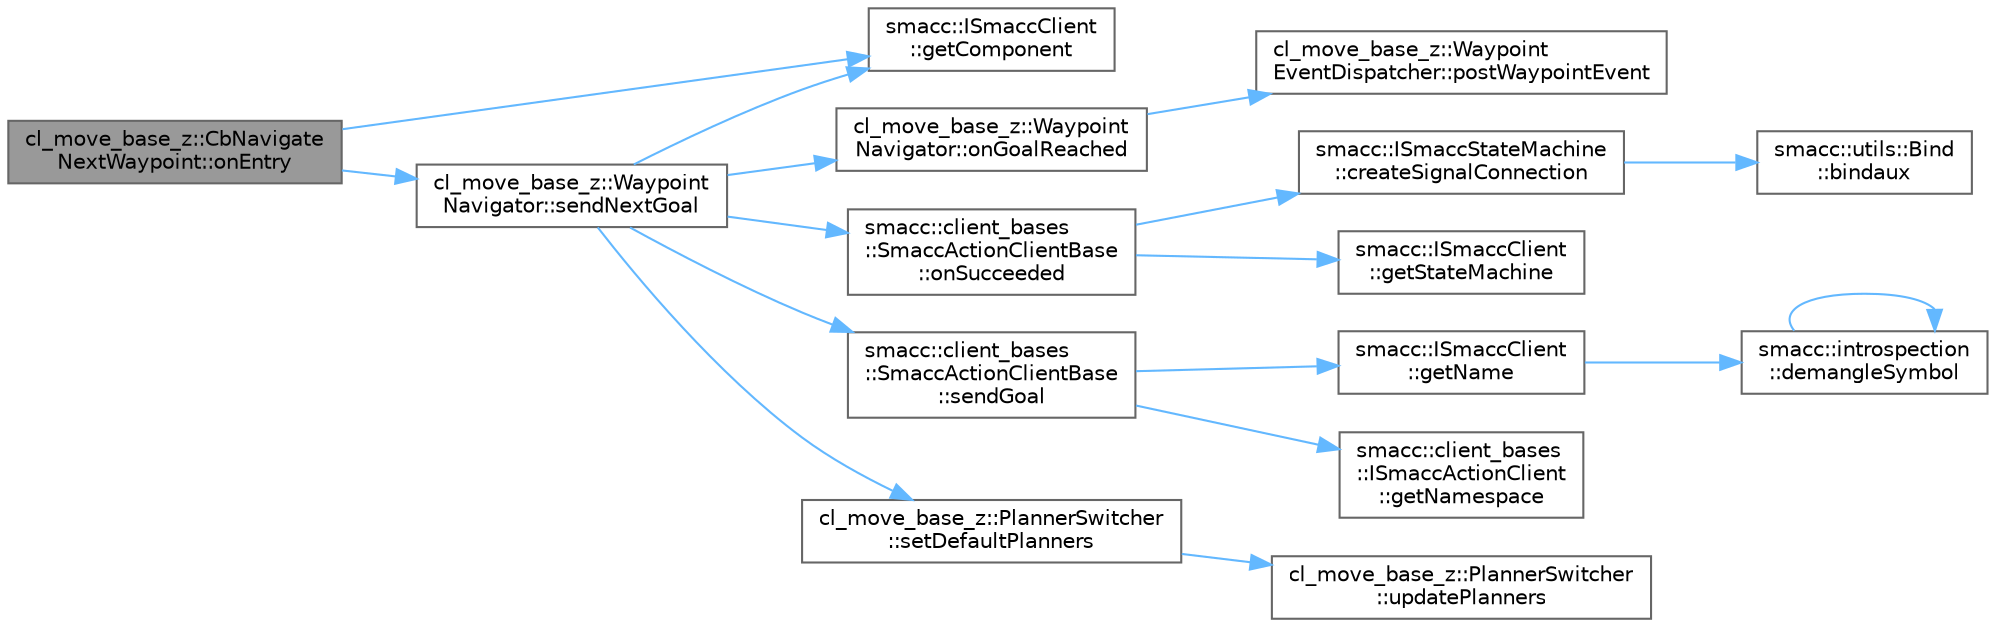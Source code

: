 digraph "cl_move_base_z::CbNavigateNextWaypoint::onEntry"
{
 // LATEX_PDF_SIZE
  bgcolor="transparent";
  edge [fontname=Helvetica,fontsize=10,labelfontname=Helvetica,labelfontsize=10];
  node [fontname=Helvetica,fontsize=10,shape=box,height=0.2,width=0.4];
  rankdir="LR";
  Node1 [label="cl_move_base_z::CbNavigate\lNextWaypoint::onEntry",height=0.2,width=0.4,color="gray40", fillcolor="grey60", style="filled", fontcolor="black",tooltip=" "];
  Node1 -> Node2 [color="steelblue1",style="solid"];
  Node2 [label="smacc::ISmaccClient\l::getComponent",height=0.2,width=0.4,color="grey40", fillcolor="white", style="filled",URL="$classsmacc_1_1ISmaccClient.html#adef78db601749ca63c19e74a27cb88cc",tooltip=" "];
  Node1 -> Node3 [color="steelblue1",style="solid"];
  Node3 [label="cl_move_base_z::Waypoint\lNavigator::sendNextGoal",height=0.2,width=0.4,color="grey40", fillcolor="white", style="filled",URL="$classcl__move__base__z_1_1WaypointNavigator.html#a1e0a8ff536d2d01a01063fd903029347",tooltip=" "];
  Node3 -> Node2 [color="steelblue1",style="solid"];
  Node3 -> Node4 [color="steelblue1",style="solid"];
  Node4 [label="cl_move_base_z::Waypoint\lNavigator::onGoalReached",height=0.2,width=0.4,color="grey40", fillcolor="white", style="filled",URL="$classcl__move__base__z_1_1WaypointNavigator.html#ae10ba80b7e46b62096cac96609f66893",tooltip=" "];
  Node4 -> Node5 [color="steelblue1",style="solid"];
  Node5 [label="cl_move_base_z::Waypoint\lEventDispatcher::postWaypointEvent",height=0.2,width=0.4,color="grey40", fillcolor="white", style="filled",URL="$classcl__move__base__z_1_1WaypointEventDispatcher.html#a6462eae610b97df2207ecd93c1544aaf",tooltip=" "];
  Node3 -> Node6 [color="steelblue1",style="solid"];
  Node6 [label="smacc::client_bases\l::SmaccActionClientBase\l::onSucceeded",height=0.2,width=0.4,color="grey40", fillcolor="white", style="filled",URL="$classsmacc_1_1client__bases_1_1SmaccActionClientBase.html#af6d77c27d21b2e4f621f53c5f1df088b",tooltip=" "];
  Node6 -> Node7 [color="steelblue1",style="solid"];
  Node7 [label="smacc::ISmaccStateMachine\l::createSignalConnection",height=0.2,width=0.4,color="grey40", fillcolor="white", style="filled",URL="$classsmacc_1_1ISmaccStateMachine.html#adf0f42ade0c65cc471960fe2a7c42da2",tooltip=" "];
  Node7 -> Node8 [color="steelblue1",style="solid"];
  Node8 [label="smacc::utils::Bind\l::bindaux",height=0.2,width=0.4,color="grey40", fillcolor="white", style="filled",URL="$structsmacc_1_1utils_1_1Bind.html#aa0f4ba76fbd5fdb865df51b61d4269f3",tooltip=" "];
  Node6 -> Node9 [color="steelblue1",style="solid"];
  Node9 [label="smacc::ISmaccClient\l::getStateMachine",height=0.2,width=0.4,color="grey40", fillcolor="white", style="filled",URL="$classsmacc_1_1ISmaccClient.html#aec51d4712404cb9882b86e4c854bb93a",tooltip=" "];
  Node3 -> Node10 [color="steelblue1",style="solid"];
  Node10 [label="smacc::client_bases\l::SmaccActionClientBase\l::sendGoal",height=0.2,width=0.4,color="grey40", fillcolor="white", style="filled",URL="$classsmacc_1_1client__bases_1_1SmaccActionClientBase.html#a9c47a5094ac8afb01680307fe5eca922",tooltip=" "];
  Node10 -> Node11 [color="steelblue1",style="solid"];
  Node11 [label="smacc::ISmaccClient\l::getName",height=0.2,width=0.4,color="grey40", fillcolor="white", style="filled",URL="$classsmacc_1_1ISmaccClient.html#a8c3ce19f182e71909c5dc6263d25be69",tooltip=" "];
  Node11 -> Node12 [color="steelblue1",style="solid"];
  Node12 [label="smacc::introspection\l::demangleSymbol",height=0.2,width=0.4,color="grey40", fillcolor="white", style="filled",URL="$namespacesmacc_1_1introspection.html#aa9158a0ff0cfe83a59877e6af7d7f873",tooltip=" "];
  Node12 -> Node12 [color="steelblue1",style="solid"];
  Node10 -> Node13 [color="steelblue1",style="solid"];
  Node13 [label="smacc::client_bases\l::ISmaccActionClient\l::getNamespace",height=0.2,width=0.4,color="grey40", fillcolor="white", style="filled",URL="$classsmacc_1_1client__bases_1_1ISmaccActionClient.html#af7e68149691fe6c9284f6f80c19932d8",tooltip=" "];
  Node3 -> Node14 [color="steelblue1",style="solid"];
  Node14 [label="cl_move_base_z::PlannerSwitcher\l::setDefaultPlanners",height=0.2,width=0.4,color="grey40", fillcolor="white", style="filled",URL="$classcl__move__base__z_1_1PlannerSwitcher.html#ad3f0d08a51af6218d203bf44a7f9df40",tooltip=" "];
  Node14 -> Node15 [color="steelblue1",style="solid"];
  Node15 [label="cl_move_base_z::PlannerSwitcher\l::updatePlanners",height=0.2,width=0.4,color="grey40", fillcolor="white", style="filled",URL="$classcl__move__base__z_1_1PlannerSwitcher.html#a146641f63aea3185daab4c5cbb789550",tooltip=" "];
}
